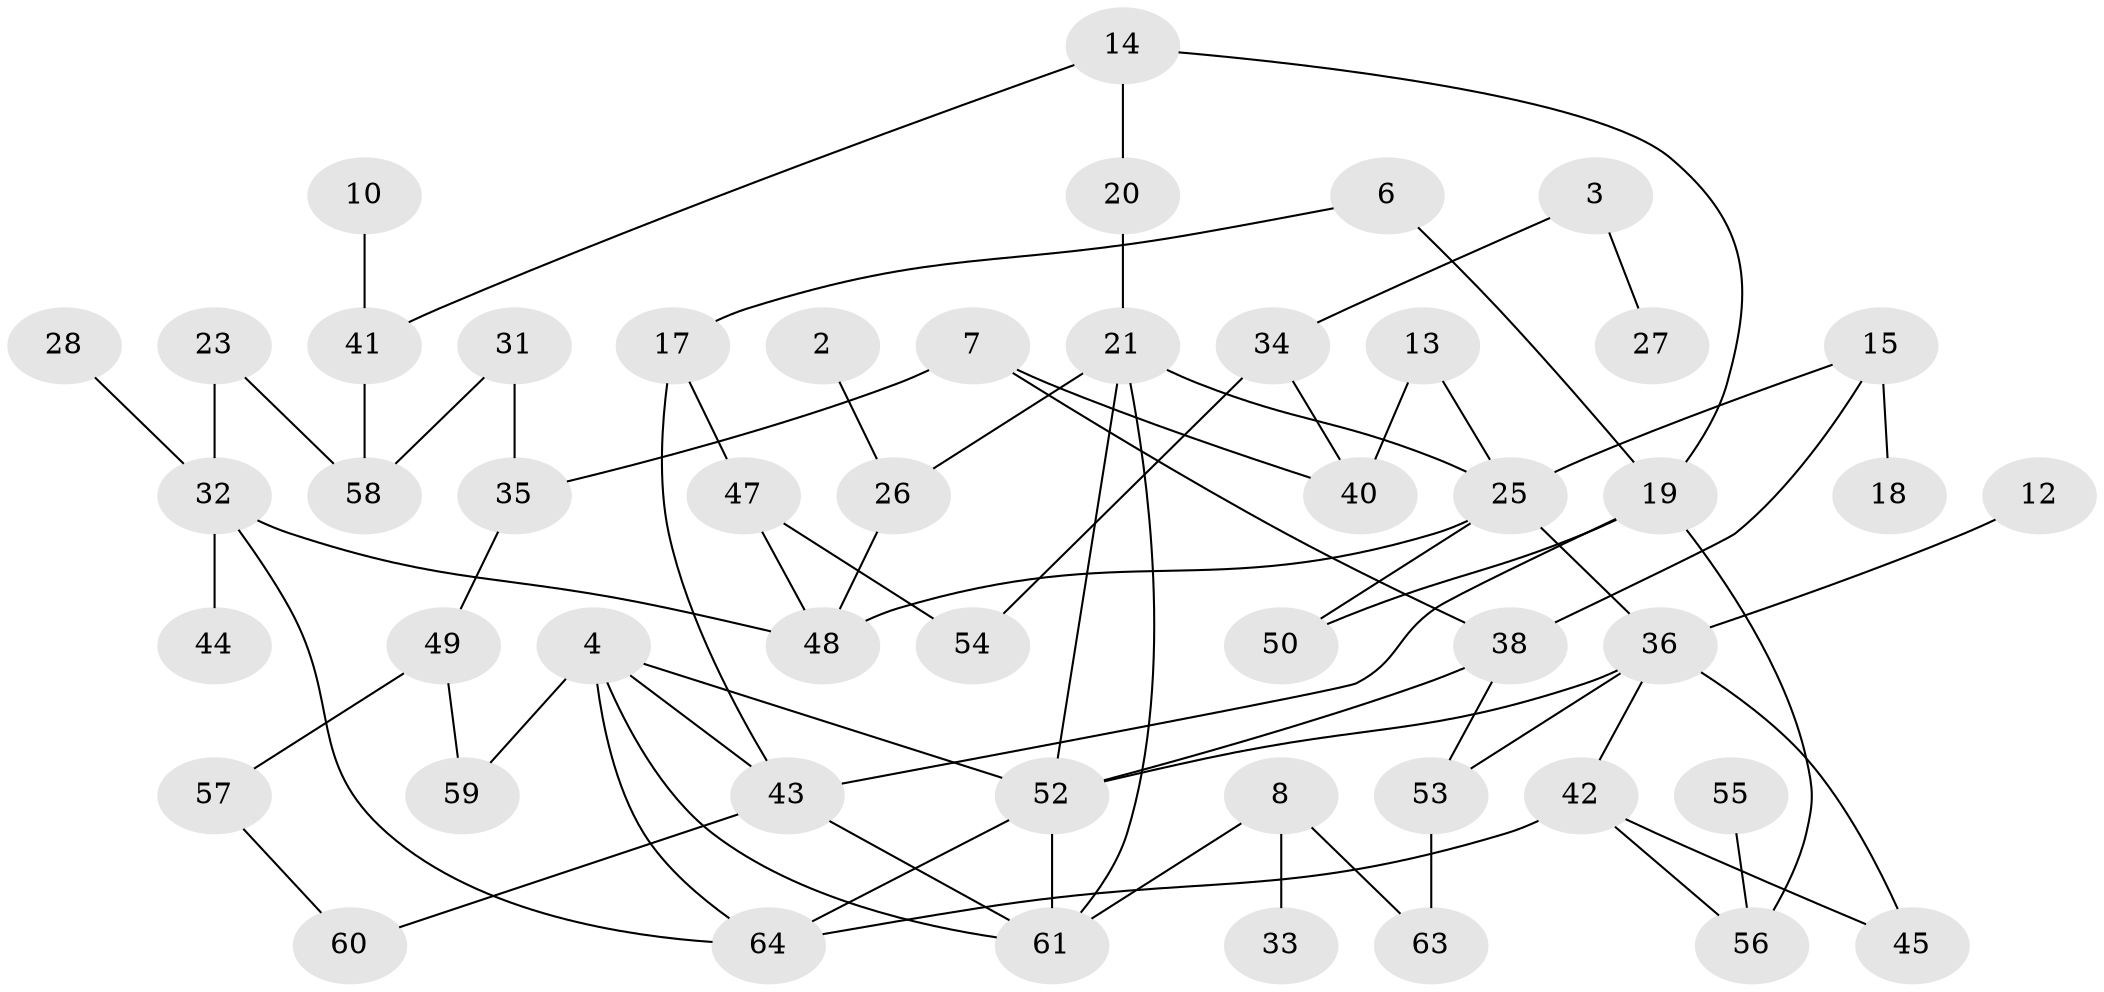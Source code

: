 // original degree distribution, {0: 0.0916030534351145, 4: 0.12213740458015267, 1: 0.2824427480916031, 2: 0.20610687022900764, 3: 0.24427480916030533, 5: 0.05343511450381679}
// Generated by graph-tools (version 1.1) at 2025/00/03/09/25 03:00:44]
// undirected, 50 vertices, 72 edges
graph export_dot {
graph [start="1"]
  node [color=gray90,style=filled];
  2;
  3;
  4;
  6;
  7;
  8;
  10;
  12;
  13;
  14;
  15;
  17;
  18;
  19;
  20;
  21;
  23;
  25;
  26;
  27;
  28;
  31;
  32;
  33;
  34;
  35;
  36;
  38;
  40;
  41;
  42;
  43;
  44;
  45;
  47;
  48;
  49;
  50;
  52;
  53;
  54;
  55;
  56;
  57;
  58;
  59;
  60;
  61;
  63;
  64;
  2 -- 26 [weight=1.0];
  3 -- 27 [weight=1.0];
  3 -- 34 [weight=1.0];
  4 -- 43 [weight=1.0];
  4 -- 52 [weight=1.0];
  4 -- 59 [weight=1.0];
  4 -- 61 [weight=1.0];
  4 -- 64 [weight=1.0];
  6 -- 17 [weight=1.0];
  6 -- 19 [weight=1.0];
  7 -- 35 [weight=1.0];
  7 -- 38 [weight=1.0];
  7 -- 40 [weight=1.0];
  8 -- 33 [weight=1.0];
  8 -- 61 [weight=1.0];
  8 -- 63 [weight=1.0];
  10 -- 41 [weight=1.0];
  12 -- 36 [weight=1.0];
  13 -- 25 [weight=1.0];
  13 -- 40 [weight=1.0];
  14 -- 19 [weight=1.0];
  14 -- 20 [weight=1.0];
  14 -- 41 [weight=1.0];
  15 -- 18 [weight=1.0];
  15 -- 25 [weight=1.0];
  15 -- 38 [weight=1.0];
  17 -- 43 [weight=1.0];
  17 -- 47 [weight=2.0];
  19 -- 43 [weight=1.0];
  19 -- 50 [weight=1.0];
  19 -- 56 [weight=2.0];
  20 -- 21 [weight=1.0];
  21 -- 25 [weight=1.0];
  21 -- 26 [weight=2.0];
  21 -- 52 [weight=1.0];
  21 -- 61 [weight=1.0];
  23 -- 32 [weight=1.0];
  23 -- 58 [weight=1.0];
  25 -- 36 [weight=2.0];
  25 -- 48 [weight=1.0];
  25 -- 50 [weight=1.0];
  26 -- 48 [weight=1.0];
  28 -- 32 [weight=1.0];
  31 -- 35 [weight=1.0];
  31 -- 58 [weight=1.0];
  32 -- 44 [weight=1.0];
  32 -- 48 [weight=1.0];
  32 -- 64 [weight=1.0];
  34 -- 40 [weight=1.0];
  34 -- 54 [weight=1.0];
  35 -- 49 [weight=2.0];
  36 -- 42 [weight=1.0];
  36 -- 45 [weight=1.0];
  36 -- 52 [weight=1.0];
  36 -- 53 [weight=1.0];
  38 -- 52 [weight=1.0];
  38 -- 53 [weight=1.0];
  41 -- 58 [weight=1.0];
  42 -- 45 [weight=1.0];
  42 -- 56 [weight=1.0];
  42 -- 64 [weight=1.0];
  43 -- 60 [weight=1.0];
  43 -- 61 [weight=1.0];
  47 -- 48 [weight=1.0];
  47 -- 54 [weight=1.0];
  49 -- 57 [weight=1.0];
  49 -- 59 [weight=1.0];
  52 -- 61 [weight=1.0];
  52 -- 64 [weight=1.0];
  53 -- 63 [weight=1.0];
  55 -- 56 [weight=1.0];
  57 -- 60 [weight=1.0];
}
